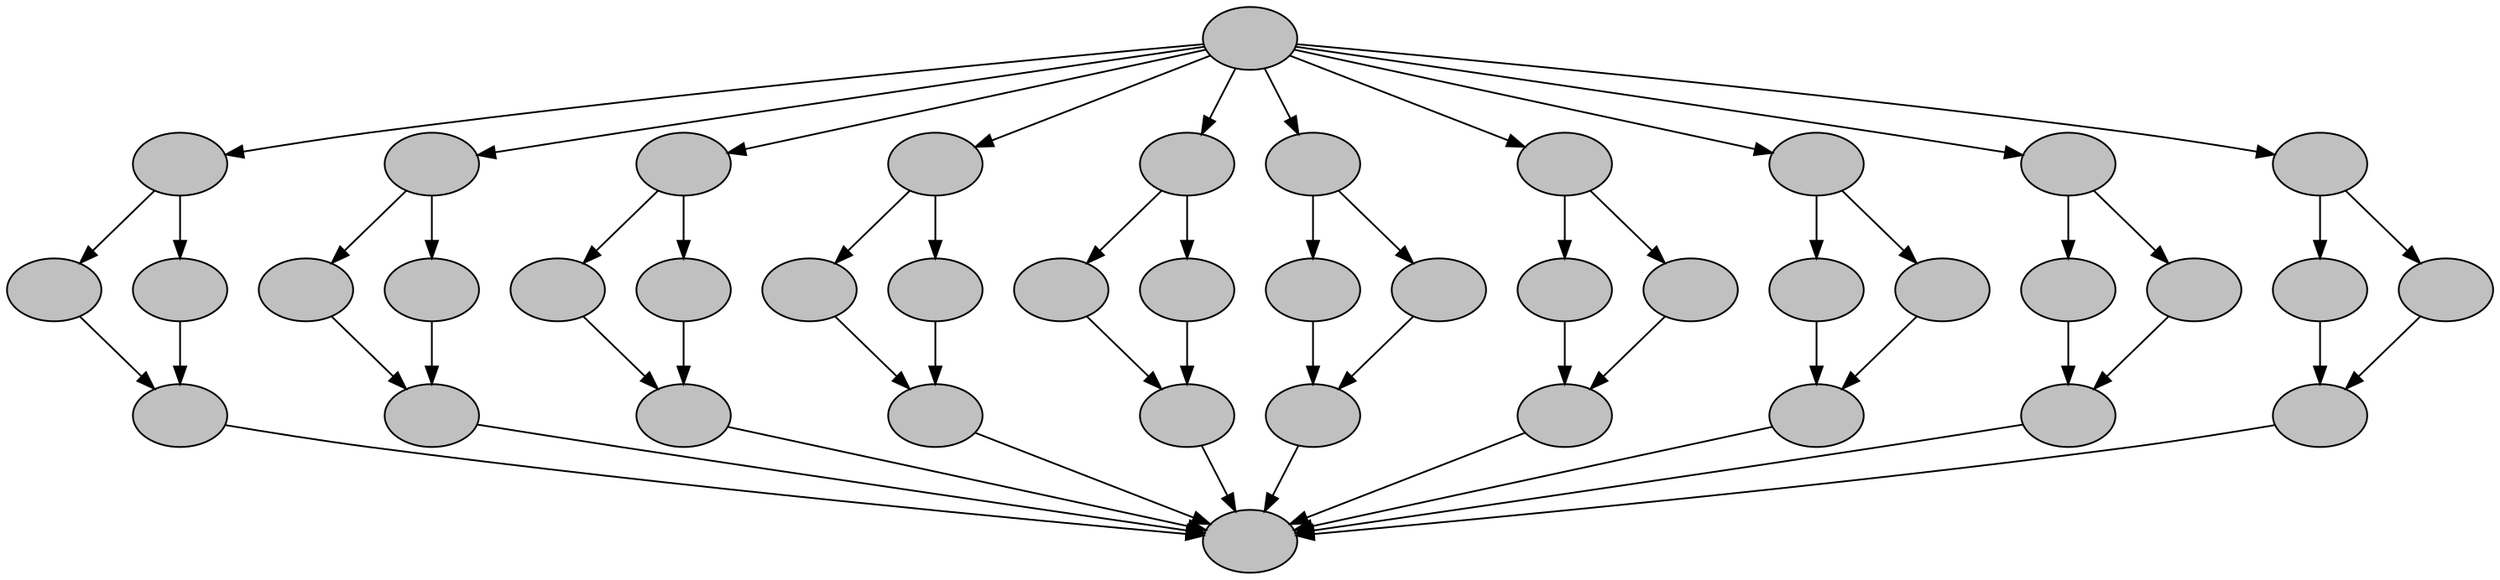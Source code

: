 strict digraph FMRadio_244 {
	graph [name=FMRadio_244];
	node [label="\N"];
	node0	[codeSize="\"14 b\"",
		contraction="{'node1': {'label': '\"LowPassFilter_105\"', 'push': '\"1\"', 'pop': '\"5\"', 'peek': '\"64\"', 'pushType': '\"float\"', 'popType': '\"float\"', '\
peekType': '\"float\"', 'codeSize': '\"1252 b\"', 'stackSize': '\"96 b\"', 'work': '\"730\"'}, 'node2': {'label': '\"FMDemodulator_106\"', '\
push': '\"1\"', 'pop': '\"1\"', 'peek': '\"2\"', 'pushType': '\"float\"', 'popType': '\"float\"', 'peekType': '\"float\"', 'codeSize': '\"82 \
b\"', 'stackSize': '\"32 b\"', 'work': '\"221\"'}, 'node3': {'label': '\"DUPLICATE_Splitter_180\"', 'push': '\"1\"', 'pop': '\"1\"', 'peek': '\"\
0\"', 'pushType': '\"float\"', 'popType': '\"float\"', 'peekType': '\"void\"', 'codeSize': '\"72 b\"', 'stackSize': '\"64 b\"', 'work': '\"0\"'}}",
		fillcolor=grey,
		label="",
		peek="\"0\"",
		peekType="\"void\"",
		pop="\"0\"",
		popType="\"void\"",
		push="\"5\"",
		pushType="\"float\"",
		stackSize="\"0 b\"",
		style=filled,
		work="\"958\""];
	node4	[codeSize="\"24 b\"",
		fillcolor=grey,
		label="",
		peek="\"0\"",
		peekType="\"void\"",
		pop="\"1\"",
		popType="\"float\"",
		push="\"1\"",
		pushType="\"float\"",
		stackSize="\"64 b\"",
		style=filled,
		work="\"0\""];
	node0 -> node4;
	node10	[codeSize="\"24 b\"",
		fillcolor=grey,
		label="",
		peek="\"0\"",
		peekType="\"void\"",
		pop="\"1\"",
		popType="\"float\"",
		push="\"1\"",
		pushType="\"float\"",
		stackSize="\"64 b\"",
		style=filled,
		work="\"0\""];
	node0 -> node10;
	node16	[codeSize="\"24 b\"",
		fillcolor=grey,
		label="",
		peek="\"0\"",
		peekType="\"void\"",
		pop="\"1\"",
		popType="\"float\"",
		push="\"1\"",
		pushType="\"float\"",
		stackSize="\"64 b\"",
		style=filled,
		work="\"0\""];
	node0 -> node16;
	node22	[codeSize="\"24 b\"",
		fillcolor=grey,
		label="",
		peek="\"0\"",
		peekType="\"void\"",
		pop="\"1\"",
		popType="\"float\"",
		push="\"1\"",
		pushType="\"float\"",
		stackSize="\"64 b\"",
		style=filled,
		work="\"0\""];
	node0 -> node22;
	node28	[codeSize="\"24 b\"",
		fillcolor=grey,
		label="",
		peek="\"0\"",
		peekType="\"void\"",
		pop="\"1\"",
		popType="\"float\"",
		push="\"1\"",
		pushType="\"float\"",
		stackSize="\"64 b\"",
		style=filled,
		work="\"0\""];
	node0 -> node28;
	node34	[codeSize="\"24 b\"",
		fillcolor=grey,
		label="",
		peek="\"0\"",
		peekType="\"void\"",
		pop="\"1\"",
		popType="\"float\"",
		push="\"1\"",
		pushType="\"float\"",
		stackSize="\"64 b\"",
		style=filled,
		work="\"0\""];
	node0 -> node34;
	node40	[codeSize="\"24 b\"",
		fillcolor=grey,
		label="",
		peek="\"0\"",
		peekType="\"void\"",
		pop="\"1\"",
		popType="\"float\"",
		push="\"1\"",
		pushType="\"float\"",
		stackSize="\"64 b\"",
		style=filled,
		work="\"0\""];
	node0 -> node40;
	node46	[codeSize="\"24 b\"",
		fillcolor=grey,
		label="",
		peek="\"0\"",
		peekType="\"void\"",
		pop="\"1\"",
		popType="\"float\"",
		push="\"1\"",
		pushType="\"float\"",
		stackSize="\"64 b\"",
		style=filled,
		work="\"0\""];
	node0 -> node46;
	node52	[codeSize="\"24 b\"",
		fillcolor=grey,
		label="",
		peek="\"0\"",
		peekType="\"void\"",
		pop="\"1\"",
		popType="\"float\"",
		push="\"1\"",
		pushType="\"float\"",
		stackSize="\"64 b\"",
		style=filled,
		work="\"0\""];
	node0 -> node52;
	node58	[codeSize="\"24 b\"",
		fillcolor=grey,
		label="",
		peek="\"0\"",
		peekType="\"void\"",
		pop="\"1\"",
		popType="\"float\"",
		push="\"1\"",
		pushType="\"float\"",
		stackSize="\"64 b\"",
		style=filled,
		work="\"0\""];
	node0 -> node58;
	node5	[codeSize="\"1332 b\"",
		fillcolor=grey,
		label="",
		peek="\"64\"",
		peekType="\"float\"",
		pop="\"1\"",
		popType="\"float\"",
		push="\"1\"",
		pushType="\"float\"",
		stackSize="\"96 b\"",
		style=filled,
		work="\"710\""];
	node4 -> node5;
	node6	[codeSize="\"1332 b\"",
		fillcolor=grey,
		label="",
		peek="\"64\"",
		peekType="\"float\"",
		pop="\"1\"",
		popType="\"float\"",
		push="\"1\"",
		pushType="\"float\"",
		stackSize="\"96 b\"",
		style=filled,
		work="\"710\""];
	node4 -> node6;
	node11	[codeSize="\"1332 b\"",
		fillcolor=grey,
		label="",
		peek="\"64\"",
		peekType="\"float\"",
		pop="\"1\"",
		popType="\"float\"",
		push="\"1\"",
		pushType="\"float\"",
		stackSize="\"96 b\"",
		style=filled,
		work="\"710\""];
	node10 -> node11;
	node12	[codeSize="\"1332 b\"",
		fillcolor=grey,
		label="",
		peek="\"64\"",
		peekType="\"float\"",
		pop="\"1\"",
		popType="\"float\"",
		push="\"1\"",
		pushType="\"float\"",
		stackSize="\"96 b\"",
		style=filled,
		work="\"710\""];
	node10 -> node12;
	node17	[codeSize="\"1332 b\"",
		fillcolor=grey,
		label="",
		peek="\"64\"",
		peekType="\"float\"",
		pop="\"1\"",
		popType="\"float\"",
		push="\"1\"",
		pushType="\"float\"",
		stackSize="\"96 b\"",
		style=filled,
		work="\"710\""];
	node16 -> node17;
	node18	[codeSize="\"1332 b\"",
		fillcolor=grey,
		label="",
		peek="\"64\"",
		peekType="\"float\"",
		pop="\"1\"",
		popType="\"float\"",
		push="\"1\"",
		pushType="\"float\"",
		stackSize="\"96 b\"",
		style=filled,
		work="\"710\""];
	node16 -> node18;
	node23	[codeSize="\"1332 b\"",
		fillcolor=grey,
		label="",
		peek="\"64\"",
		peekType="\"float\"",
		pop="\"1\"",
		popType="\"float\"",
		push="\"1\"",
		pushType="\"float\"",
		stackSize="\"96 b\"",
		style=filled,
		work="\"710\""];
	node22 -> node23;
	node24	[codeSize="\"1332 b\"",
		fillcolor=grey,
		label="",
		peek="\"64\"",
		peekType="\"float\"",
		pop="\"1\"",
		popType="\"float\"",
		push="\"1\"",
		pushType="\"float\"",
		stackSize="\"96 b\"",
		style=filled,
		work="\"710\""];
	node22 -> node24;
	node29	[codeSize="\"1332 b\"",
		fillcolor=grey,
		label="",
		peek="\"64\"",
		peekType="\"float\"",
		pop="\"1\"",
		popType="\"float\"",
		push="\"1\"",
		pushType="\"float\"",
		stackSize="\"96 b\"",
		style=filled,
		work="\"710\""];
	node28 -> node29;
	node30	[codeSize="\"1332 b\"",
		fillcolor=grey,
		label="",
		peek="\"64\"",
		peekType="\"float\"",
		pop="\"1\"",
		popType="\"float\"",
		push="\"1\"",
		pushType="\"float\"",
		stackSize="\"96 b\"",
		style=filled,
		work="\"710\""];
	node28 -> node30;
	node35	[codeSize="\"1332 b\"",
		fillcolor=grey,
		label="",
		peek="\"64\"",
		peekType="\"float\"",
		pop="\"1\"",
		popType="\"float\"",
		push="\"1\"",
		pushType="\"float\"",
		stackSize="\"96 b\"",
		style=filled,
		work="\"710\""];
	node34 -> node35;
	node36	[codeSize="\"1332 b\"",
		fillcolor=grey,
		label="",
		peek="\"64\"",
		peekType="\"float\"",
		pop="\"1\"",
		popType="\"float\"",
		push="\"1\"",
		pushType="\"float\"",
		stackSize="\"96 b\"",
		style=filled,
		work="\"710\""];
	node34 -> node36;
	node41	[codeSize="\"1332 b\"",
		fillcolor=grey,
		label="",
		peek="\"64\"",
		peekType="\"float\"",
		pop="\"1\"",
		popType="\"float\"",
		push="\"1\"",
		pushType="\"float\"",
		stackSize="\"96 b\"",
		style=filled,
		work="\"710\""];
	node40 -> node41;
	node42	[codeSize="\"1332 b\"",
		fillcolor=grey,
		label="",
		peek="\"64\"",
		peekType="\"float\"",
		pop="\"1\"",
		popType="\"float\"",
		push="\"1\"",
		pushType="\"float\"",
		stackSize="\"96 b\"",
		style=filled,
		work="\"710\""];
	node40 -> node42;
	node47	[codeSize="\"1332 b\"",
		fillcolor=grey,
		label="",
		peek="\"64\"",
		peekType="\"float\"",
		pop="\"1\"",
		popType="\"float\"",
		push="\"1\"",
		pushType="\"float\"",
		stackSize="\"96 b\"",
		style=filled,
		work="\"710\""];
	node46 -> node47;
	node48	[codeSize="\"1332 b\"",
		fillcolor=grey,
		label="",
		peek="\"64\"",
		peekType="\"float\"",
		pop="\"1\"",
		popType="\"float\"",
		push="\"1\"",
		pushType="\"float\"",
		stackSize="\"96 b\"",
		style=filled,
		work="\"710\""];
	node46 -> node48;
	node53	[codeSize="\"1332 b\"",
		fillcolor=grey,
		label="",
		peek="\"64\"",
		peekType="\"float\"",
		pop="\"1\"",
		popType="\"float\"",
		push="\"1\"",
		pushType="\"float\"",
		stackSize="\"96 b\"",
		style=filled,
		work="\"710\""];
	node52 -> node53;
	node54	[codeSize="\"1332 b\"",
		fillcolor=grey,
		label="",
		peek="\"64\"",
		peekType="\"float\"",
		pop="\"1\"",
		popType="\"float\"",
		push="\"1\"",
		pushType="\"float\"",
		stackSize="\"96 b\"",
		style=filled,
		work="\"710\""];
	node52 -> node54;
	node59	[codeSize="\"1332 b\"",
		fillcolor=grey,
		label="",
		peek="\"64\"",
		peekType="\"float\"",
		pop="\"1\"",
		popType="\"float\"",
		push="\"1\"",
		pushType="\"float\"",
		stackSize="\"96 b\"",
		style=filled,
		work="\"710\""];
	node58 -> node59;
	node60	[codeSize="\"1332 b\"",
		fillcolor=grey,
		label="",
		peek="\"64\"",
		peekType="\"float\"",
		pop="\"1\"",
		popType="\"float\"",
		push="\"1\"",
		pushType="\"float\"",
		stackSize="\"96 b\"",
		style=filled,
		work="\"710\""];
	node58 -> node60;
	node7	[codeSize="\"30 b\"",
		contraction="{'node8': {'label': '\"Subtracter_113\"', 'push': '\"1\"', 'pop': '\"2\"', 'peek': '\"2\"', 'pushType': '\"float\"', 'popType': '\"float\"', '\
peekType': '\"float\"', 'codeSize': '\"43 b\"', 'stackSize': '\"0 b\"', 'work': '\"17\"'}, 'node9': {'label': '\"Amplify_114\"', 'push': '\"\
1\"', 'pop': '\"1\"', 'peek': '\"1\"', 'pushType': '\"float\"', 'popType': '\"float\"', 'peekType': '\"float\"', 'codeSize': '\"17 b\"', 'stackSize': '\"\
0 b\"', 'work': '\"8\"'}}",
		fillcolor=grey,
		label="",
		peek="\"0\"",
		peekType="\"void\"",
		pop="\"2\"",
		popType="\"float\"",
		push="\"2\"",
		pushType="\"float\"",
		stackSize="\"32 b\"",
		style=filled,
		work="\"25\""];
	node5 -> node7;
	node6 -> node7;
	node64	[codeSize="\"126 b\"",
		contraction="{'node65': {'label': '\"AnonFilter_a0_178\"', 'push': '\"1\"', 'pop': '\"10\"', 'peek': '\"10\"', 'pushType': '\"float\"', 'popType': '\"float\"', '\
peekType': '\"float\"', 'codeSize': '\"27 b\"', 'stackSize': '\"64 b\"', 'work': '\"73\"'}, 'node66': {'label': '\"FloatPrinter_179\"', 'push': '\"\
0\"', 'pop': '\"1\"', 'peek': '\"1\"', 'pushType': '\"void\"', 'popType': '\"float\"', 'peekType': '\"float\"', 'codeSize': '\"16 b\"', 'stackSize': '\"\
0 b\"', 'work': '\"6\"'}}",
		fillcolor=grey,
		label="",
		peek="\"0\"",
		peekType="\"void\"",
		pop="\"10\"",
		popType="\"float\"",
		push="\"10\"",
		pushType="\"float\"",
		stackSize="\"32 b\"",
		style=filled,
		work="\"79\""];
	node7 -> node64;
	node13	[codeSize="\"30 b\"",
		contraction="{'node14': {'label': '\"Subtracter_120\"', 'push': '\"1\"', 'pop': '\"2\"', 'peek': '\"2\"', 'pushType': '\"float\"', 'popType': '\"float\"', '\
peekType': '\"float\"', 'codeSize': '\"43 b\"', 'stackSize': '\"0 b\"', 'work': '\"17\"'}, 'node15': {'label': '\"Amplify_121\"', 'push': '\"\
1\"', 'pop': '\"1\"', 'peek': '\"1\"', 'pushType': '\"float\"', 'popType': '\"float\"', 'peekType': '\"float\"', 'codeSize': '\"17 b\"', 'stackSize': '\"\
0 b\"', 'work': '\"8\"'}}",
		fillcolor=grey,
		label="",
		peek="\"0\"",
		peekType="\"void\"",
		pop="\"2\"",
		popType="\"float\"",
		push="\"2\"",
		pushType="\"float\"",
		stackSize="\"32 b\"",
		style=filled,
		work="\"25\""];
	node11 -> node13;
	node12 -> node13;
	node13 -> node64;
	node19	[codeSize="\"30 b\"",
		contraction="{'node20': {'label': '\"Subtracter_127\"', 'push': '\"1\"', 'pop': '\"2\"', 'peek': '\"2\"', 'pushType': '\"float\"', 'popType': '\"float\"', '\
peekType': '\"float\"', 'codeSize': '\"43 b\"', 'stackSize': '\"0 b\"', 'work': '\"17\"'}, 'node21': {'label': '\"Amplify_128\"', 'push': '\"\
1\"', 'pop': '\"1\"', 'peek': '\"1\"', 'pushType': '\"float\"', 'popType': '\"float\"', 'peekType': '\"float\"', 'codeSize': '\"17 b\"', 'stackSize': '\"\
0 b\"', 'work': '\"8\"'}}",
		fillcolor=grey,
		label="",
		peek="\"0\"",
		peekType="\"void\"",
		pop="\"2\"",
		popType="\"float\"",
		push="\"2\"",
		pushType="\"float\"",
		stackSize="\"32 b\"",
		style=filled,
		work="\"25\""];
	node17 -> node19;
	node18 -> node19;
	node19 -> node64;
	node25	[codeSize="\"30 b\"",
		contraction="{'node26': {'label': '\"Subtracter_134\"', 'push': '\"1\"', 'pop': '\"2\"', 'peek': '\"2\"', 'pushType': '\"float\"', 'popType': '\"float\"', '\
peekType': '\"float\"', 'codeSize': '\"43 b\"', 'stackSize': '\"0 b\"', 'work': '\"17\"'}, 'node27': {'label': '\"Amplify_135\"', 'push': '\"\
1\"', 'pop': '\"1\"', 'peek': '\"1\"', 'pushType': '\"float\"', 'popType': '\"float\"', 'peekType': '\"float\"', 'codeSize': '\"17 b\"', 'stackSize': '\"\
0 b\"', 'work': '\"8\"'}}",
		fillcolor=grey,
		label="",
		peek="\"0\"",
		peekType="\"void\"",
		pop="\"2\"",
		popType="\"float\"",
		push="\"2\"",
		pushType="\"float\"",
		stackSize="\"32 b\"",
		style=filled,
		work="\"25\""];
	node23 -> node25;
	node24 -> node25;
	node25 -> node64;
	node31	[codeSize="\"30 b\"",
		contraction="{'node32': {'label': '\"Subtracter_141\"', 'push': '\"1\"', 'pop': '\"2\"', 'peek': '\"2\"', 'pushType': '\"float\"', 'popType': '\"float\"', '\
peekType': '\"float\"', 'codeSize': '\"43 b\"', 'stackSize': '\"0 b\"', 'work': '\"17\"'}, 'node33': {'label': '\"Amplify_142\"', 'push': '\"\
1\"', 'pop': '\"1\"', 'peek': '\"1\"', 'pushType': '\"float\"', 'popType': '\"float\"', 'peekType': '\"float\"', 'codeSize': '\"17 b\"', 'stackSize': '\"\
0 b\"', 'work': '\"8\"'}}",
		fillcolor=grey,
		label="",
		peek="\"0\"",
		peekType="\"void\"",
		pop="\"2\"",
		popType="\"float\"",
		push="\"2\"",
		pushType="\"float\"",
		stackSize="\"32 b\"",
		style=filled,
		work="\"25\""];
	node29 -> node31;
	node30 -> node31;
	node31 -> node64;
	node37	[codeSize="\"30 b\"",
		contraction="{'node38': {'label': '\"Subtracter_148\"', 'push': '\"1\"', 'pop': '\"2\"', 'peek': '\"2\"', 'pushType': '\"float\"', 'popType': '\"float\"', '\
peekType': '\"float\"', 'codeSize': '\"43 b\"', 'stackSize': '\"0 b\"', 'work': '\"17\"'}, 'node39': {'label': '\"Amplify_149\"', 'push': '\"\
1\"', 'pop': '\"1\"', 'peek': '\"1\"', 'pushType': '\"float\"', 'popType': '\"float\"', 'peekType': '\"float\"', 'codeSize': '\"17 b\"', 'stackSize': '\"\
0 b\"', 'work': '\"8\"'}}",
		fillcolor=grey,
		label="",
		peek="\"0\"",
		peekType="\"void\"",
		pop="\"2\"",
		popType="\"float\"",
		push="\"2\"",
		pushType="\"float\"",
		stackSize="\"32 b\"",
		style=filled,
		work="\"25\""];
	node35 -> node37;
	node36 -> node37;
	node37 -> node64;
	node43	[codeSize="\"30 b\"",
		contraction="{'node44': {'label': '\"Subtracter_155\"', 'push': '\"1\"', 'pop': '\"2\"', 'peek': '\"2\"', 'pushType': '\"float\"', 'popType': '\"float\"', '\
peekType': '\"float\"', 'codeSize': '\"43 b\"', 'stackSize': '\"0 b\"', 'work': '\"17\"'}, 'node45': {'label': '\"Amplify_156\"', 'push': '\"\
1\"', 'pop': '\"1\"', 'peek': '\"1\"', 'pushType': '\"float\"', 'popType': '\"float\"', 'peekType': '\"float\"', 'codeSize': '\"17 b\"', 'stackSize': '\"\
0 b\"', 'work': '\"8\"'}}",
		fillcolor=grey,
		label="",
		peek="\"0\"",
		peekType="\"void\"",
		pop="\"2\"",
		popType="\"float\"",
		push="\"2\"",
		pushType="\"float\"",
		stackSize="\"32 b\"",
		style=filled,
		work="\"25\""];
	node41 -> node43;
	node42 -> node43;
	node43 -> node64;
	node49	[codeSize="\"30 b\"",
		contraction="{'node50': {'label': '\"Subtracter_162\"', 'push': '\"1\"', 'pop': '\"2\"', 'peek': '\"2\"', 'pushType': '\"float\"', 'popType': '\"float\"', '\
peekType': '\"float\"', 'codeSize': '\"43 b\"', 'stackSize': '\"0 b\"', 'work': '\"17\"'}, 'node51': {'label': '\"Amplify_163\"', 'push': '\"\
1\"', 'pop': '\"1\"', 'peek': '\"1\"', 'pushType': '\"float\"', 'popType': '\"float\"', 'peekType': '\"float\"', 'codeSize': '\"17 b\"', 'stackSize': '\"\
0 b\"', 'work': '\"8\"'}}",
		fillcolor=grey,
		label="",
		peek="\"0\"",
		peekType="\"void\"",
		pop="\"2\"",
		popType="\"float\"",
		push="\"2\"",
		pushType="\"float\"",
		stackSize="\"32 b\"",
		style=filled,
		work="\"25\""];
	node47 -> node49;
	node48 -> node49;
	node49 -> node64;
	node55	[codeSize="\"30 b\"",
		contraction="{'node56': {'label': '\"Subtracter_169\"', 'push': '\"1\"', 'pop': '\"2\"', 'peek': '\"2\"', 'pushType': '\"float\"', 'popType': '\"float\"', '\
peekType': '\"float\"', 'codeSize': '\"43 b\"', 'stackSize': '\"0 b\"', 'work': '\"17\"'}, 'node57': {'label': '\"Amplify_170\"', 'push': '\"\
1\"', 'pop': '\"1\"', 'peek': '\"1\"', 'pushType': '\"float\"', 'popType': '\"float\"', 'peekType': '\"float\"', 'codeSize': '\"17 b\"', 'stackSize': '\"\
0 b\"', 'work': '\"8\"'}}",
		fillcolor=grey,
		label="",
		peek="\"0\"",
		peekType="\"void\"",
		pop="\"2\"",
		popType="\"float\"",
		push="\"2\"",
		pushType="\"float\"",
		stackSize="\"32 b\"",
		style=filled,
		work="\"25\""];
	node53 -> node55;
	node54 -> node55;
	node55 -> node64;
	node61	[codeSize="\"30 b\"",
		contraction="{'node62': {'label': '\"Subtracter_176\"', 'push': '\"1\"', 'pop': '\"2\"', 'peek': '\"2\"', 'pushType': '\"float\"', 'popType': '\"float\"', '\
peekType': '\"float\"', 'codeSize': '\"43 b\"', 'stackSize': '\"0 b\"', 'work': '\"17\"'}, 'node63': {'label': '\"Amplify_177\"', 'push': '\"\
1\"', 'pop': '\"1\"', 'peek': '\"1\"', 'pushType': '\"float\"', 'popType': '\"float\"', 'peekType': '\"float\"', 'codeSize': '\"17 b\"', 'stackSize': '\"\
0 b\"', 'work': '\"8\"'}}",
		fillcolor=grey,
		label="",
		peek="\"0\"",
		peekType="\"void\"",
		pop="\"2\"",
		popType="\"float\"",
		push="\"2\"",
		pushType="\"float\"",
		stackSize="\"32 b\"",
		style=filled,
		work="\"25\""];
	node59 -> node61;
	node60 -> node61;
	node61 -> node64;
}

